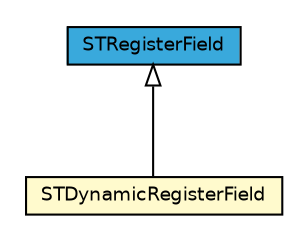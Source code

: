 #!/usr/local/bin/dot
#
# Class diagram 
# Generated by UMLGraph version R5_7_2-3-gee82a7 (http://www.umlgraph.org/)
#

digraph G {
	edge [fontname="Helvetica",fontsize=10,labelfontname="Helvetica",labelfontsize=10];
	node [fontname="Helvetica",fontsize=10,shape=plaintext];
	nodesep=0.25;
	ranksep=0.5;
	// com.st.st25sdk.STRegister.STRegisterField
	c26710 [label=<<table title="com.st.st25sdk.STRegister.STRegisterField" border="0" cellborder="1" cellspacing="0" cellpadding="2" port="p" bgcolor="#39a9dc" href="./STRegister.STRegisterField.html">
		<tr><td><table border="0" cellspacing="0" cellpadding="1">
<tr><td align="center" balign="center"> STRegisterField </td></tr>
		</table></td></tr>
		</table>>, URL="./STRegister.STRegisterField.html", fontname="Helvetica", fontcolor="black", fontsize=9.0];
	// com.st.st25sdk.STDynamicRegister.STDynamicRegisterField
	c26727 [label=<<table title="com.st.st25sdk.STDynamicRegister.STDynamicRegisterField" border="0" cellborder="1" cellspacing="0" cellpadding="2" port="p" bgcolor="lemonChiffon" href="./STDynamicRegister.STDynamicRegisterField.html">
		<tr><td><table border="0" cellspacing="0" cellpadding="1">
<tr><td align="center" balign="center"> STDynamicRegisterField </td></tr>
		</table></td></tr>
		</table>>, URL="./STDynamicRegister.STDynamicRegisterField.html", fontname="Helvetica", fontcolor="black", fontsize=9.0];
	//com.st.st25sdk.STDynamicRegister.STDynamicRegisterField extends com.st.st25sdk.STRegister.STRegisterField
	c26710:p -> c26727:p [dir=back,arrowtail=empty];
}

